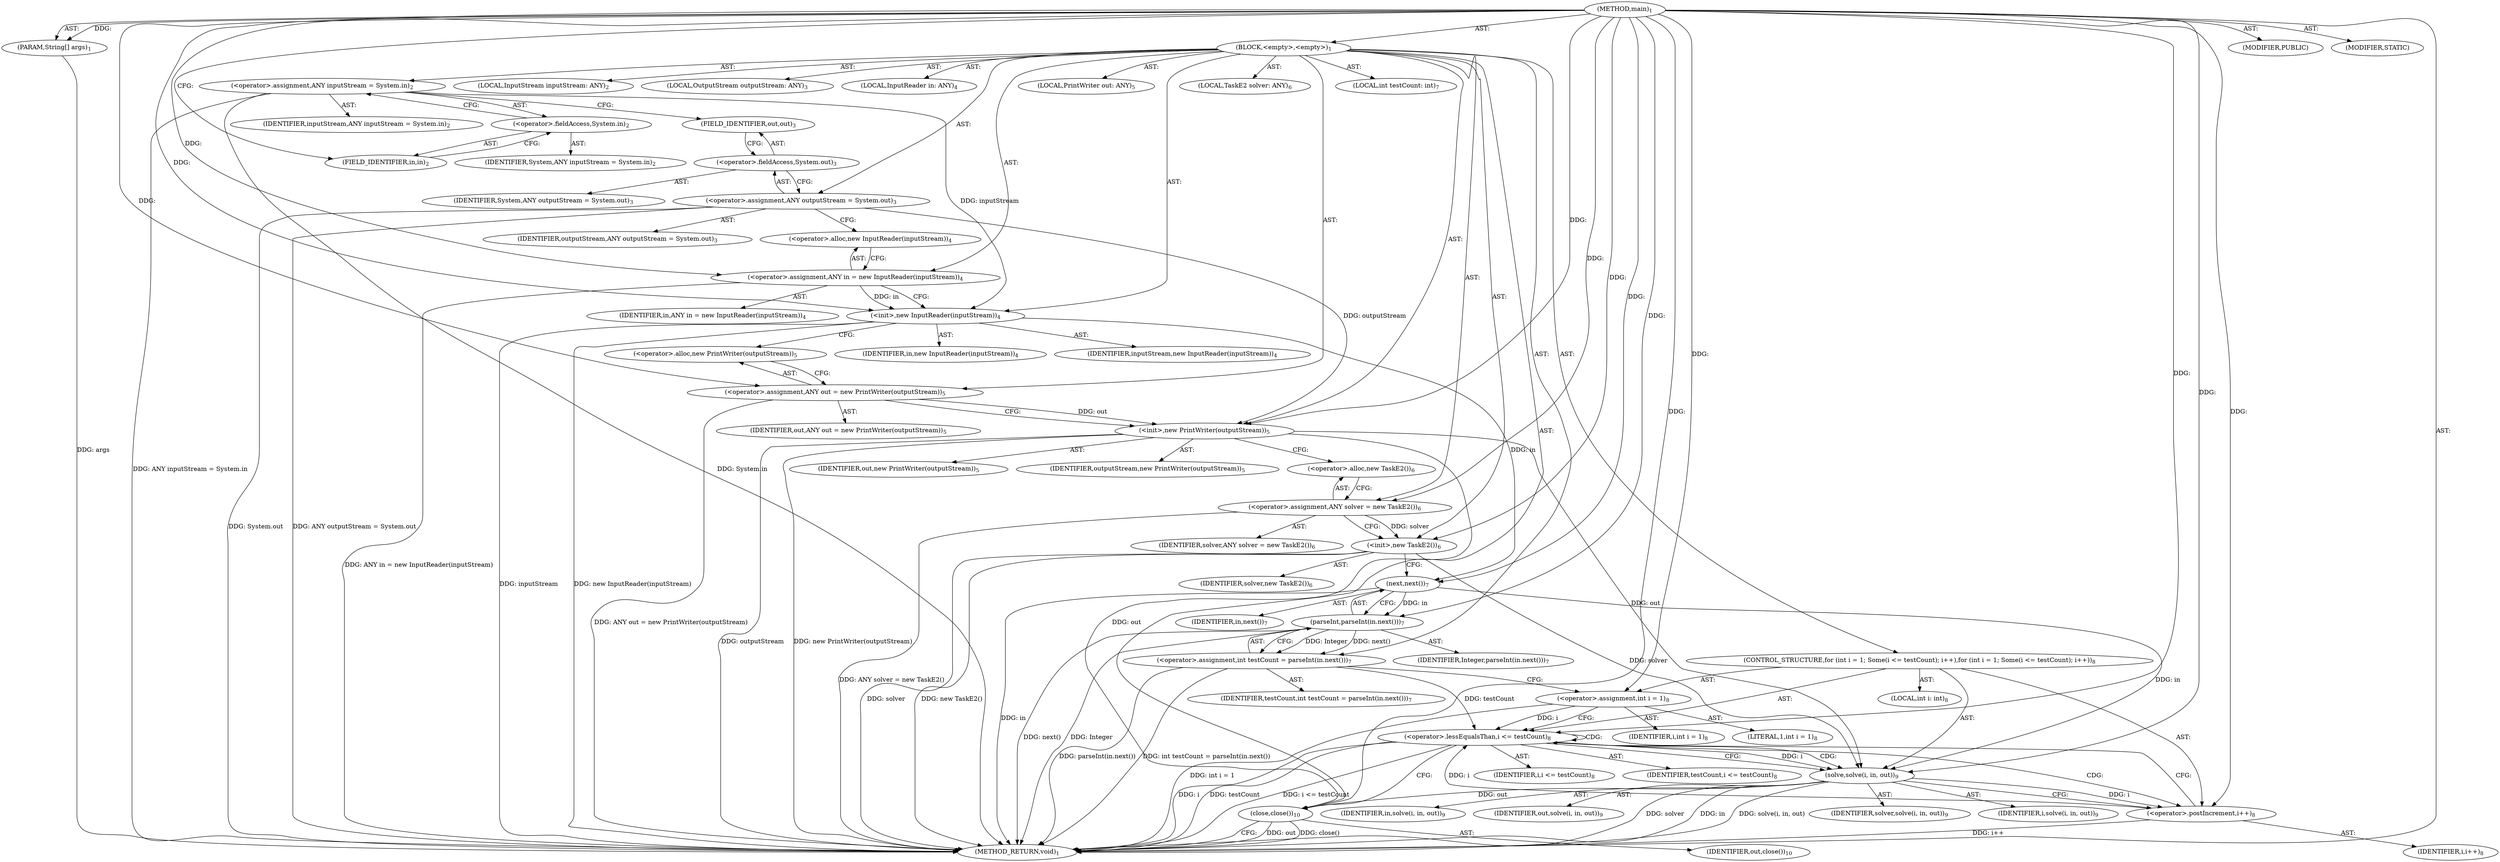 digraph "main" {  
"23" [label = <(METHOD,main)<SUB>1</SUB>> ]
"24" [label = <(PARAM,String[] args)<SUB>1</SUB>> ]
"25" [label = <(BLOCK,&lt;empty&gt;,&lt;empty&gt;)<SUB>1</SUB>> ]
"26" [label = <(LOCAL,InputStream inputStream: ANY)<SUB>2</SUB>> ]
"27" [label = <(&lt;operator&gt;.assignment,ANY inputStream = System.in)<SUB>2</SUB>> ]
"28" [label = <(IDENTIFIER,inputStream,ANY inputStream = System.in)<SUB>2</SUB>> ]
"29" [label = <(&lt;operator&gt;.fieldAccess,System.in)<SUB>2</SUB>> ]
"30" [label = <(IDENTIFIER,System,ANY inputStream = System.in)<SUB>2</SUB>> ]
"31" [label = <(FIELD_IDENTIFIER,in,in)<SUB>2</SUB>> ]
"32" [label = <(LOCAL,OutputStream outputStream: ANY)<SUB>3</SUB>> ]
"33" [label = <(&lt;operator&gt;.assignment,ANY outputStream = System.out)<SUB>3</SUB>> ]
"34" [label = <(IDENTIFIER,outputStream,ANY outputStream = System.out)<SUB>3</SUB>> ]
"35" [label = <(&lt;operator&gt;.fieldAccess,System.out)<SUB>3</SUB>> ]
"36" [label = <(IDENTIFIER,System,ANY outputStream = System.out)<SUB>3</SUB>> ]
"37" [label = <(FIELD_IDENTIFIER,out,out)<SUB>3</SUB>> ]
"4" [label = <(LOCAL,InputReader in: ANY)<SUB>4</SUB>> ]
"38" [label = <(&lt;operator&gt;.assignment,ANY in = new InputReader(inputStream))<SUB>4</SUB>> ]
"39" [label = <(IDENTIFIER,in,ANY in = new InputReader(inputStream))<SUB>4</SUB>> ]
"40" [label = <(&lt;operator&gt;.alloc,new InputReader(inputStream))<SUB>4</SUB>> ]
"41" [label = <(&lt;init&gt;,new InputReader(inputStream))<SUB>4</SUB>> ]
"3" [label = <(IDENTIFIER,in,new InputReader(inputStream))<SUB>4</SUB>> ]
"42" [label = <(IDENTIFIER,inputStream,new InputReader(inputStream))<SUB>4</SUB>> ]
"6" [label = <(LOCAL,PrintWriter out: ANY)<SUB>5</SUB>> ]
"43" [label = <(&lt;operator&gt;.assignment,ANY out = new PrintWriter(outputStream))<SUB>5</SUB>> ]
"44" [label = <(IDENTIFIER,out,ANY out = new PrintWriter(outputStream))<SUB>5</SUB>> ]
"45" [label = <(&lt;operator&gt;.alloc,new PrintWriter(outputStream))<SUB>5</SUB>> ]
"46" [label = <(&lt;init&gt;,new PrintWriter(outputStream))<SUB>5</SUB>> ]
"5" [label = <(IDENTIFIER,out,new PrintWriter(outputStream))<SUB>5</SUB>> ]
"47" [label = <(IDENTIFIER,outputStream,new PrintWriter(outputStream))<SUB>5</SUB>> ]
"8" [label = <(LOCAL,TaskE2 solver: ANY)<SUB>6</SUB>> ]
"48" [label = <(&lt;operator&gt;.assignment,ANY solver = new TaskE2())<SUB>6</SUB>> ]
"49" [label = <(IDENTIFIER,solver,ANY solver = new TaskE2())<SUB>6</SUB>> ]
"50" [label = <(&lt;operator&gt;.alloc,new TaskE2())<SUB>6</SUB>> ]
"51" [label = <(&lt;init&gt;,new TaskE2())<SUB>6</SUB>> ]
"7" [label = <(IDENTIFIER,solver,new TaskE2())<SUB>6</SUB>> ]
"52" [label = <(LOCAL,int testCount: int)<SUB>7</SUB>> ]
"53" [label = <(&lt;operator&gt;.assignment,int testCount = parseInt(in.next()))<SUB>7</SUB>> ]
"54" [label = <(IDENTIFIER,testCount,int testCount = parseInt(in.next()))<SUB>7</SUB>> ]
"55" [label = <(parseInt,parseInt(in.next()))<SUB>7</SUB>> ]
"56" [label = <(IDENTIFIER,Integer,parseInt(in.next()))<SUB>7</SUB>> ]
"57" [label = <(next,next())<SUB>7</SUB>> ]
"58" [label = <(IDENTIFIER,in,next())<SUB>7</SUB>> ]
"59" [label = <(CONTROL_STRUCTURE,for (int i = 1; Some(i &lt;= testCount); i++),for (int i = 1; Some(i &lt;= testCount); i++))<SUB>8</SUB>> ]
"60" [label = <(LOCAL,int i: int)<SUB>8</SUB>> ]
"61" [label = <(&lt;operator&gt;.assignment,int i = 1)<SUB>8</SUB>> ]
"62" [label = <(IDENTIFIER,i,int i = 1)<SUB>8</SUB>> ]
"63" [label = <(LITERAL,1,int i = 1)<SUB>8</SUB>> ]
"64" [label = <(&lt;operator&gt;.lessEqualsThan,i &lt;= testCount)<SUB>8</SUB>> ]
"65" [label = <(IDENTIFIER,i,i &lt;= testCount)<SUB>8</SUB>> ]
"66" [label = <(IDENTIFIER,testCount,i &lt;= testCount)<SUB>8</SUB>> ]
"67" [label = <(&lt;operator&gt;.postIncrement,i++)<SUB>8</SUB>> ]
"68" [label = <(IDENTIFIER,i,i++)<SUB>8</SUB>> ]
"69" [label = <(solve,solve(i, in, out))<SUB>9</SUB>> ]
"70" [label = <(IDENTIFIER,solver,solve(i, in, out))<SUB>9</SUB>> ]
"71" [label = <(IDENTIFIER,i,solve(i, in, out))<SUB>9</SUB>> ]
"72" [label = <(IDENTIFIER,in,solve(i, in, out))<SUB>9</SUB>> ]
"73" [label = <(IDENTIFIER,out,solve(i, in, out))<SUB>9</SUB>> ]
"74" [label = <(close,close())<SUB>10</SUB>> ]
"75" [label = <(IDENTIFIER,out,close())<SUB>10</SUB>> ]
"76" [label = <(MODIFIER,PUBLIC)> ]
"77" [label = <(MODIFIER,STATIC)> ]
"78" [label = <(METHOD_RETURN,void)<SUB>1</SUB>> ]
  "23" -> "24"  [ label = "AST: "] 
  "23" -> "25"  [ label = "AST: "] 
  "23" -> "76"  [ label = "AST: "] 
  "23" -> "77"  [ label = "AST: "] 
  "23" -> "78"  [ label = "AST: "] 
  "25" -> "26"  [ label = "AST: "] 
  "25" -> "27"  [ label = "AST: "] 
  "25" -> "32"  [ label = "AST: "] 
  "25" -> "33"  [ label = "AST: "] 
  "25" -> "4"  [ label = "AST: "] 
  "25" -> "38"  [ label = "AST: "] 
  "25" -> "41"  [ label = "AST: "] 
  "25" -> "6"  [ label = "AST: "] 
  "25" -> "43"  [ label = "AST: "] 
  "25" -> "46"  [ label = "AST: "] 
  "25" -> "8"  [ label = "AST: "] 
  "25" -> "48"  [ label = "AST: "] 
  "25" -> "51"  [ label = "AST: "] 
  "25" -> "52"  [ label = "AST: "] 
  "25" -> "53"  [ label = "AST: "] 
  "25" -> "59"  [ label = "AST: "] 
  "25" -> "74"  [ label = "AST: "] 
  "27" -> "28"  [ label = "AST: "] 
  "27" -> "29"  [ label = "AST: "] 
  "29" -> "30"  [ label = "AST: "] 
  "29" -> "31"  [ label = "AST: "] 
  "33" -> "34"  [ label = "AST: "] 
  "33" -> "35"  [ label = "AST: "] 
  "35" -> "36"  [ label = "AST: "] 
  "35" -> "37"  [ label = "AST: "] 
  "38" -> "39"  [ label = "AST: "] 
  "38" -> "40"  [ label = "AST: "] 
  "41" -> "3"  [ label = "AST: "] 
  "41" -> "42"  [ label = "AST: "] 
  "43" -> "44"  [ label = "AST: "] 
  "43" -> "45"  [ label = "AST: "] 
  "46" -> "5"  [ label = "AST: "] 
  "46" -> "47"  [ label = "AST: "] 
  "48" -> "49"  [ label = "AST: "] 
  "48" -> "50"  [ label = "AST: "] 
  "51" -> "7"  [ label = "AST: "] 
  "53" -> "54"  [ label = "AST: "] 
  "53" -> "55"  [ label = "AST: "] 
  "55" -> "56"  [ label = "AST: "] 
  "55" -> "57"  [ label = "AST: "] 
  "57" -> "58"  [ label = "AST: "] 
  "59" -> "60"  [ label = "AST: "] 
  "59" -> "61"  [ label = "AST: "] 
  "59" -> "64"  [ label = "AST: "] 
  "59" -> "67"  [ label = "AST: "] 
  "59" -> "69"  [ label = "AST: "] 
  "61" -> "62"  [ label = "AST: "] 
  "61" -> "63"  [ label = "AST: "] 
  "64" -> "65"  [ label = "AST: "] 
  "64" -> "66"  [ label = "AST: "] 
  "67" -> "68"  [ label = "AST: "] 
  "69" -> "70"  [ label = "AST: "] 
  "69" -> "71"  [ label = "AST: "] 
  "69" -> "72"  [ label = "AST: "] 
  "69" -> "73"  [ label = "AST: "] 
  "74" -> "75"  [ label = "AST: "] 
  "27" -> "37"  [ label = "CFG: "] 
  "33" -> "40"  [ label = "CFG: "] 
  "38" -> "41"  [ label = "CFG: "] 
  "41" -> "45"  [ label = "CFG: "] 
  "43" -> "46"  [ label = "CFG: "] 
  "46" -> "50"  [ label = "CFG: "] 
  "48" -> "51"  [ label = "CFG: "] 
  "51" -> "57"  [ label = "CFG: "] 
  "53" -> "61"  [ label = "CFG: "] 
  "74" -> "78"  [ label = "CFG: "] 
  "29" -> "27"  [ label = "CFG: "] 
  "35" -> "33"  [ label = "CFG: "] 
  "40" -> "38"  [ label = "CFG: "] 
  "45" -> "43"  [ label = "CFG: "] 
  "50" -> "48"  [ label = "CFG: "] 
  "55" -> "53"  [ label = "CFG: "] 
  "61" -> "64"  [ label = "CFG: "] 
  "64" -> "69"  [ label = "CFG: "] 
  "64" -> "74"  [ label = "CFG: "] 
  "67" -> "64"  [ label = "CFG: "] 
  "69" -> "67"  [ label = "CFG: "] 
  "31" -> "29"  [ label = "CFG: "] 
  "37" -> "35"  [ label = "CFG: "] 
  "57" -> "55"  [ label = "CFG: "] 
  "23" -> "31"  [ label = "CFG: "] 
  "24" -> "78"  [ label = "DDG: args"] 
  "27" -> "78"  [ label = "DDG: System.in"] 
  "27" -> "78"  [ label = "DDG: ANY inputStream = System.in"] 
  "33" -> "78"  [ label = "DDG: System.out"] 
  "33" -> "78"  [ label = "DDG: ANY outputStream = System.out"] 
  "38" -> "78"  [ label = "DDG: ANY in = new InputReader(inputStream)"] 
  "41" -> "78"  [ label = "DDG: inputStream"] 
  "41" -> "78"  [ label = "DDG: new InputReader(inputStream)"] 
  "43" -> "78"  [ label = "DDG: ANY out = new PrintWriter(outputStream)"] 
  "46" -> "78"  [ label = "DDG: outputStream"] 
  "46" -> "78"  [ label = "DDG: new PrintWriter(outputStream)"] 
  "48" -> "78"  [ label = "DDG: ANY solver = new TaskE2()"] 
  "51" -> "78"  [ label = "DDG: solver"] 
  "51" -> "78"  [ label = "DDG: new TaskE2()"] 
  "57" -> "78"  [ label = "DDG: in"] 
  "55" -> "78"  [ label = "DDG: next()"] 
  "53" -> "78"  [ label = "DDG: parseInt(in.next())"] 
  "53" -> "78"  [ label = "DDG: int testCount = parseInt(in.next())"] 
  "61" -> "78"  [ label = "DDG: int i = 1"] 
  "64" -> "78"  [ label = "DDG: i"] 
  "64" -> "78"  [ label = "DDG: testCount"] 
  "64" -> "78"  [ label = "DDG: i &lt;= testCount"] 
  "74" -> "78"  [ label = "DDG: out"] 
  "74" -> "78"  [ label = "DDG: close()"] 
  "69" -> "78"  [ label = "DDG: solver"] 
  "69" -> "78"  [ label = "DDG: in"] 
  "69" -> "78"  [ label = "DDG: solve(i, in, out)"] 
  "67" -> "78"  [ label = "DDG: i++"] 
  "55" -> "78"  [ label = "DDG: Integer"] 
  "23" -> "24"  [ label = "DDG: "] 
  "23" -> "38"  [ label = "DDG: "] 
  "23" -> "43"  [ label = "DDG: "] 
  "23" -> "48"  [ label = "DDG: "] 
  "55" -> "53"  [ label = "DDG: Integer"] 
  "55" -> "53"  [ label = "DDG: next()"] 
  "38" -> "41"  [ label = "DDG: in"] 
  "23" -> "41"  [ label = "DDG: "] 
  "27" -> "41"  [ label = "DDG: inputStream"] 
  "43" -> "46"  [ label = "DDG: out"] 
  "23" -> "46"  [ label = "DDG: "] 
  "33" -> "46"  [ label = "DDG: outputStream"] 
  "48" -> "51"  [ label = "DDG: solver"] 
  "23" -> "51"  [ label = "DDG: "] 
  "23" -> "61"  [ label = "DDG: "] 
  "46" -> "74"  [ label = "DDG: out"] 
  "69" -> "74"  [ label = "DDG: out"] 
  "23" -> "74"  [ label = "DDG: "] 
  "23" -> "55"  [ label = "DDG: "] 
  "57" -> "55"  [ label = "DDG: in"] 
  "61" -> "64"  [ label = "DDG: i"] 
  "67" -> "64"  [ label = "DDG: i"] 
  "23" -> "64"  [ label = "DDG: "] 
  "53" -> "64"  [ label = "DDG: testCount"] 
  "69" -> "67"  [ label = "DDG: i"] 
  "23" -> "67"  [ label = "DDG: "] 
  "51" -> "69"  [ label = "DDG: solver"] 
  "23" -> "69"  [ label = "DDG: "] 
  "64" -> "69"  [ label = "DDG: i"] 
  "57" -> "69"  [ label = "DDG: in"] 
  "46" -> "69"  [ label = "DDG: out"] 
  "41" -> "57"  [ label = "DDG: in"] 
  "23" -> "57"  [ label = "DDG: "] 
  "64" -> "69"  [ label = "CDG: "] 
  "64" -> "67"  [ label = "CDG: "] 
  "64" -> "64"  [ label = "CDG: "] 
}
